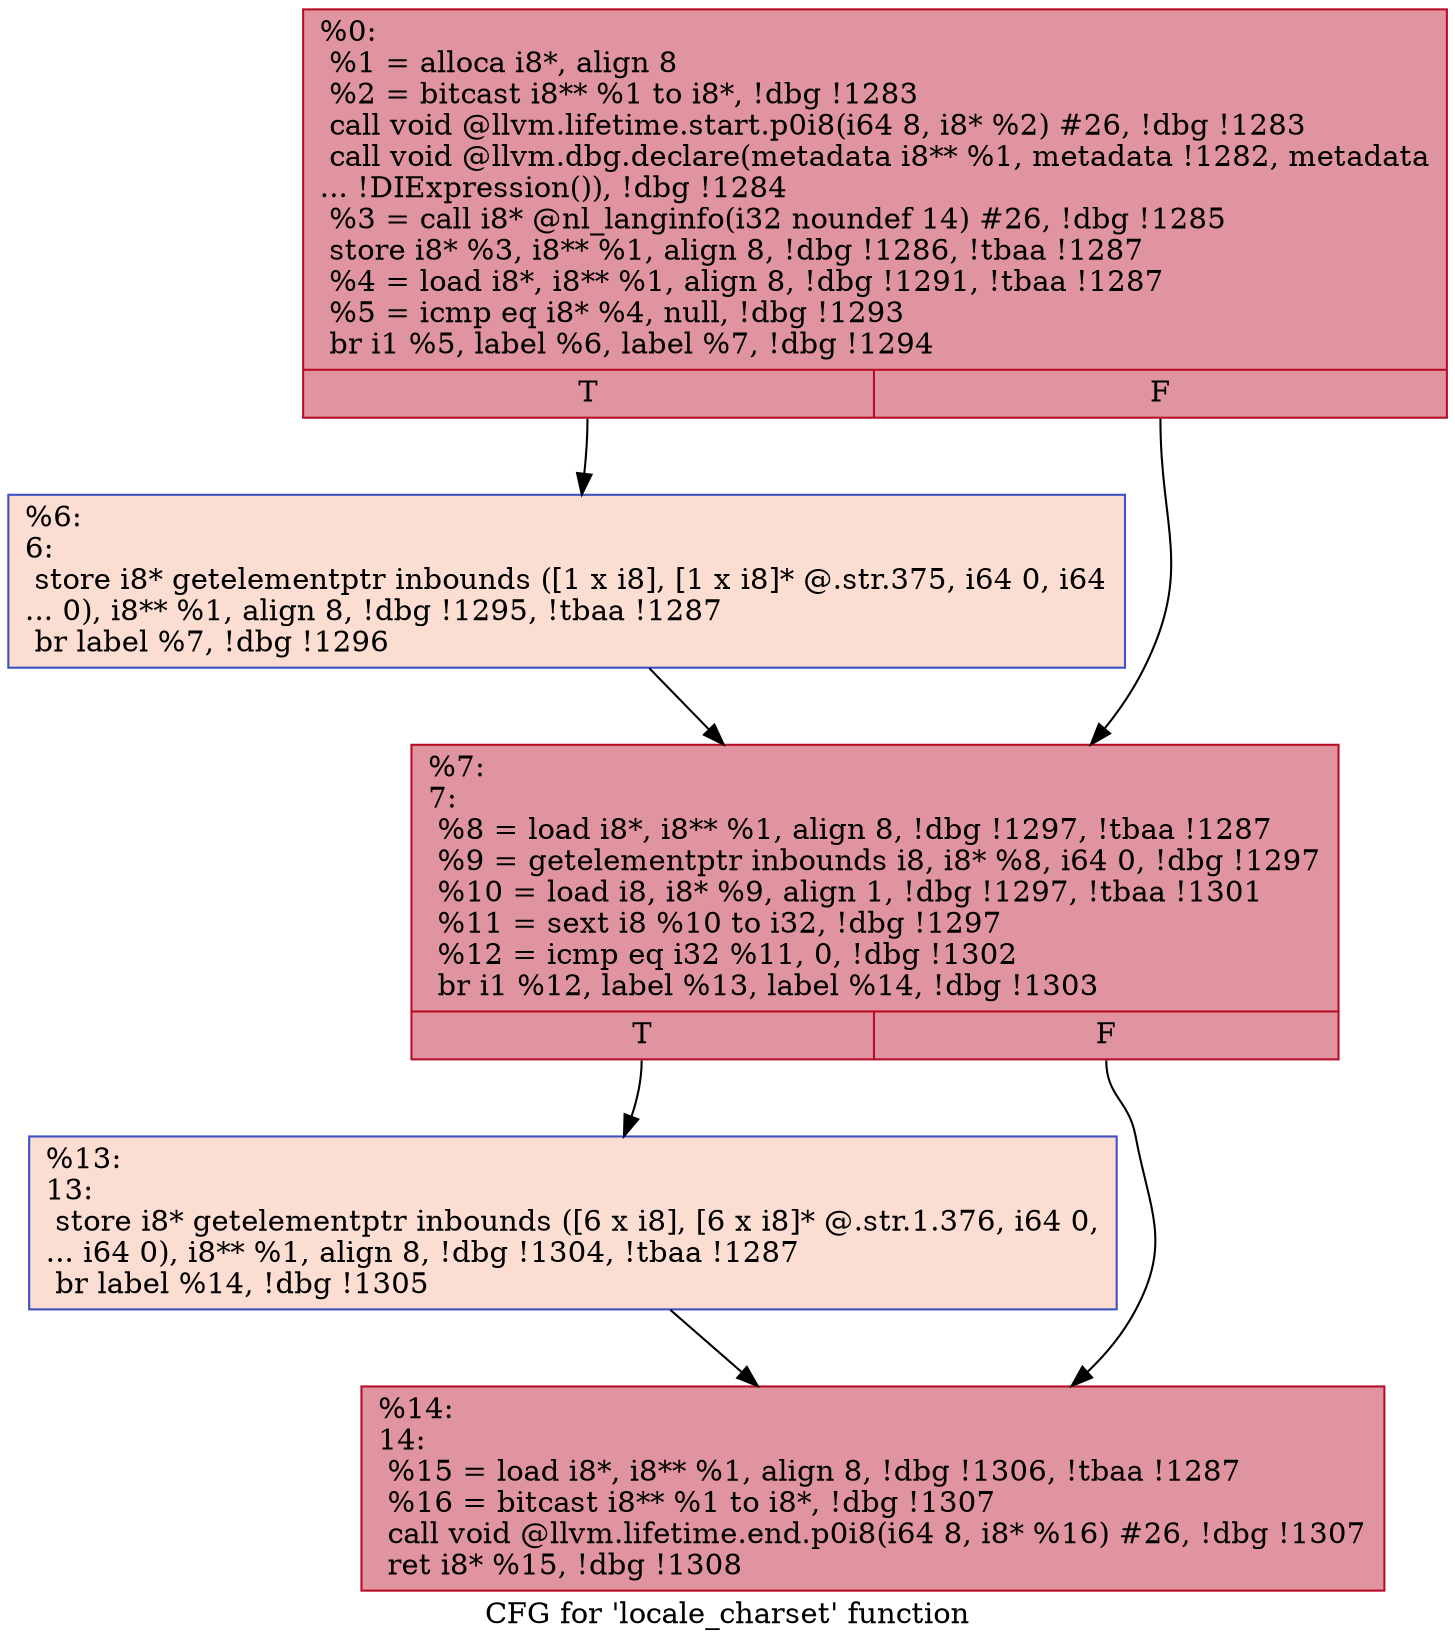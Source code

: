digraph "CFG for 'locale_charset' function" {
	label="CFG for 'locale_charset' function";

	Node0x277d020 [shape=record,color="#b70d28ff", style=filled, fillcolor="#b70d2870",label="{%0:\l  %1 = alloca i8*, align 8\l  %2 = bitcast i8** %1 to i8*, !dbg !1283\l  call void @llvm.lifetime.start.p0i8(i64 8, i8* %2) #26, !dbg !1283\l  call void @llvm.dbg.declare(metadata i8** %1, metadata !1282, metadata\l... !DIExpression()), !dbg !1284\l  %3 = call i8* @nl_langinfo(i32 noundef 14) #26, !dbg !1285\l  store i8* %3, i8** %1, align 8, !dbg !1286, !tbaa !1287\l  %4 = load i8*, i8** %1, align 8, !dbg !1291, !tbaa !1287\l  %5 = icmp eq i8* %4, null, !dbg !1293\l  br i1 %5, label %6, label %7, !dbg !1294\l|{<s0>T|<s1>F}}"];
	Node0x277d020:s0 -> Node0x27813b0;
	Node0x277d020:s1 -> Node0x2781400;
	Node0x27813b0 [shape=record,color="#3d50c3ff", style=filled, fillcolor="#f7b39670",label="{%6:\l6:                                                \l  store i8* getelementptr inbounds ([1 x i8], [1 x i8]* @.str.375, i64 0, i64\l... 0), i8** %1, align 8, !dbg !1295, !tbaa !1287\l  br label %7, !dbg !1296\l}"];
	Node0x27813b0 -> Node0x2781400;
	Node0x2781400 [shape=record,color="#b70d28ff", style=filled, fillcolor="#b70d2870",label="{%7:\l7:                                                \l  %8 = load i8*, i8** %1, align 8, !dbg !1297, !tbaa !1287\l  %9 = getelementptr inbounds i8, i8* %8, i64 0, !dbg !1297\l  %10 = load i8, i8* %9, align 1, !dbg !1297, !tbaa !1301\l  %11 = sext i8 %10 to i32, !dbg !1297\l  %12 = icmp eq i32 %11, 0, !dbg !1302\l  br i1 %12, label %13, label %14, !dbg !1303\l|{<s0>T|<s1>F}}"];
	Node0x2781400:s0 -> Node0x2781450;
	Node0x2781400:s1 -> Node0x27814a0;
	Node0x2781450 [shape=record,color="#3d50c3ff", style=filled, fillcolor="#f7b39670",label="{%13:\l13:                                               \l  store i8* getelementptr inbounds ([6 x i8], [6 x i8]* @.str.1.376, i64 0,\l... i64 0), i8** %1, align 8, !dbg !1304, !tbaa !1287\l  br label %14, !dbg !1305\l}"];
	Node0x2781450 -> Node0x27814a0;
	Node0x27814a0 [shape=record,color="#b70d28ff", style=filled, fillcolor="#b70d2870",label="{%14:\l14:                                               \l  %15 = load i8*, i8** %1, align 8, !dbg !1306, !tbaa !1287\l  %16 = bitcast i8** %1 to i8*, !dbg !1307\l  call void @llvm.lifetime.end.p0i8(i64 8, i8* %16) #26, !dbg !1307\l  ret i8* %15, !dbg !1308\l}"];
}
